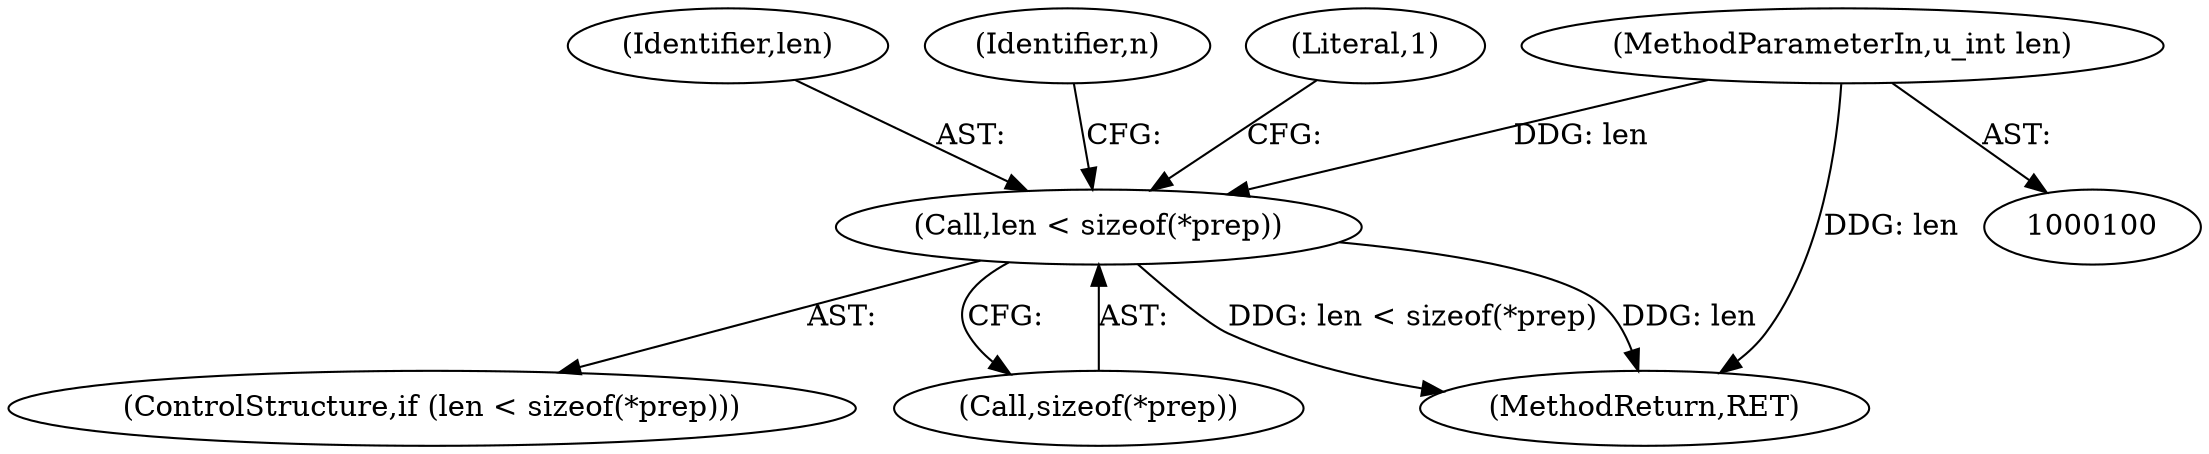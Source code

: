 digraph "0_tcpdump_3ed82f4ed0095768529afc22b923c8f7171fff70_0@API" {
"1000118" [label="(Call,len < sizeof(*prep))"];
"1000103" [label="(MethodParameterIn,u_int len)"];
"1000117" [label="(ControlStructure,if (len < sizeof(*prep)))"];
"1000119" [label="(Identifier,len)"];
"1000103" [label="(MethodParameterIn,u_int len)"];
"1000128" [label="(Identifier,n)"];
"1000120" [label="(Call,sizeof(*prep))"];
"1000250" [label="(MethodReturn,RET)"];
"1000118" [label="(Call,len < sizeof(*prep))"];
"1000126" [label="(Literal,1)"];
"1000118" -> "1000117"  [label="AST: "];
"1000118" -> "1000120"  [label="CFG: "];
"1000119" -> "1000118"  [label="AST: "];
"1000120" -> "1000118"  [label="AST: "];
"1000126" -> "1000118"  [label="CFG: "];
"1000128" -> "1000118"  [label="CFG: "];
"1000118" -> "1000250"  [label="DDG: len < sizeof(*prep)"];
"1000118" -> "1000250"  [label="DDG: len"];
"1000103" -> "1000118"  [label="DDG: len"];
"1000103" -> "1000100"  [label="AST: "];
"1000103" -> "1000250"  [label="DDG: len"];
}
